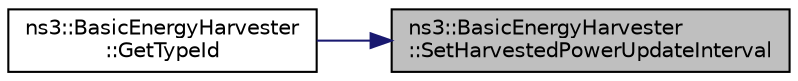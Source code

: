 digraph "ns3::BasicEnergyHarvester::SetHarvestedPowerUpdateInterval"
{
 // LATEX_PDF_SIZE
  edge [fontname="Helvetica",fontsize="10",labelfontname="Helvetica",labelfontsize="10"];
  node [fontname="Helvetica",fontsize="10",shape=record];
  rankdir="RL";
  Node1 [label="ns3::BasicEnergyHarvester\l::SetHarvestedPowerUpdateInterval",height=0.2,width=0.4,color="black", fillcolor="grey75", style="filled", fontcolor="black",tooltip=" "];
  Node1 -> Node2 [dir="back",color="midnightblue",fontsize="10",style="solid",fontname="Helvetica"];
  Node2 [label="ns3::BasicEnergyHarvester\l::GetTypeId",height=0.2,width=0.4,color="black", fillcolor="white", style="filled",URL="$classns3_1_1_basic_energy_harvester.html#accbef0a2e6ad0d9f721b449561ecfd14",tooltip=" "];
}
